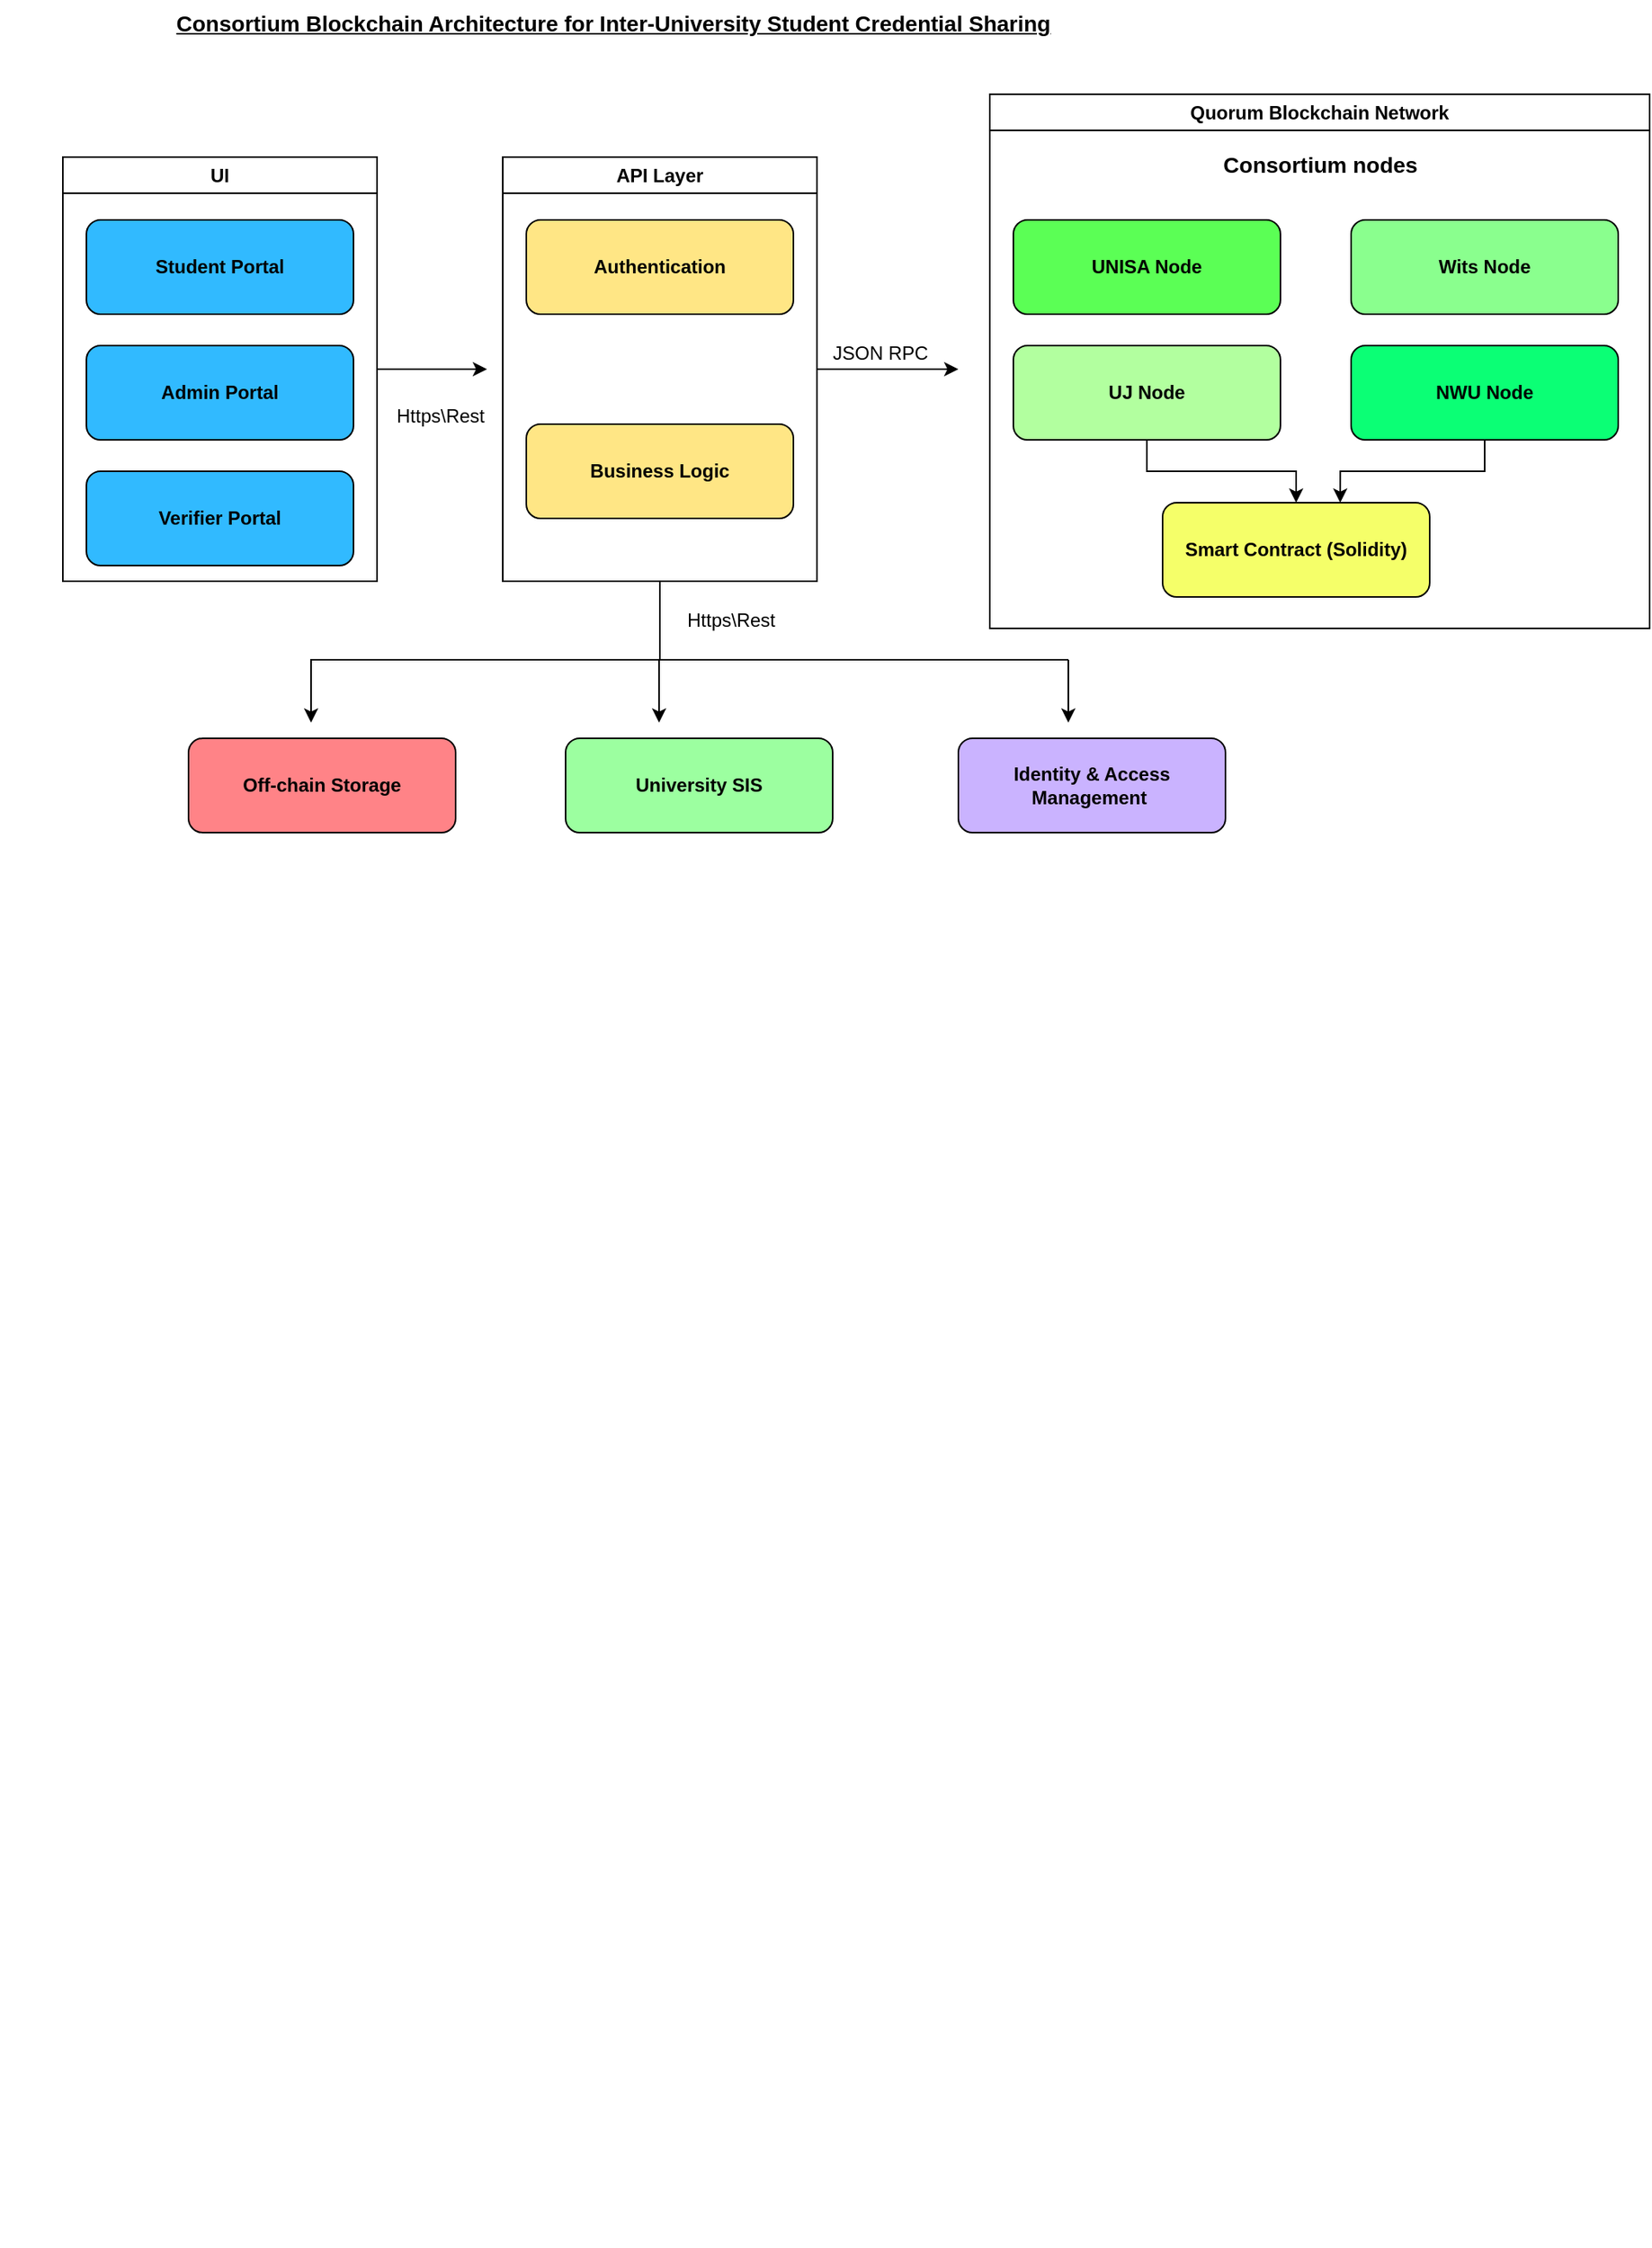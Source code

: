 <mxfile version="27.0.8">
  <diagram name="Page-1" id="Q1UT3eqjXwDRcwdoq2Dm">
    <mxGraphModel dx="1025" dy="1517" grid="1" gridSize="10" guides="1" tooltips="1" connect="1" arrows="1" fold="1" page="1" pageScale="1" pageWidth="850" pageHeight="1100" math="0" shadow="0">
      <root>
        <mxCell id="0" />
        <mxCell id="1" parent="0" />
        <mxCell id="MQJrHR0N9U8W2xFcwFKc-1" value="&#xa;  &#xa;    &#xa;      &#xa;        &#xa;        &#xa;        &#xa;          &#xa;        &#xa;        &#xa;          &#xa;        &#xa;        &#xa;          &#xa;        &#xa;        &#xa;          &#xa;        &#xa;        &#xa;          &#xa;        &#xa;        &#xa;          &#xa;        &#xa;        &#xa;          &#xa;        &#xa;        &#xa;          &#xa;        &#xa;        &#xa;          &#xa;        &#xa;        &#xa;          &#xa;        &#xa;        &#xa;          &#xa;        &#xa;        &#xa;          &#xa;        &#xa;        &#xa;          &#xa;        &#xa;        &#xa;          &#xa;        &#xa;        &#xa;          &#xa;        &#xa;        &#xa;          &#xa;        &#xa;        &#xa;          &#xa;        &#xa;        &#xa;          &#xa;        &#xa;        &#xa;          &#xa;        &#xa;        &#xa;          &#xa;        &#xa;        &#xa;          &#xa;        &#xa;        &#xa;          &#xa;        &#xa;        &#xa;          &#xa;        &#xa;        &#xa;          &#xa;        &#xa;        &#xa;          &#xa;        &#xa;        &#xa;          &#xa;        &#xa;        &#xa;          &#xa;        &#xa;        &#xa;          &#xa;        &#xa;        &#xa;          &#xa;        &#xa;      &#xa;    &#xa;  &#xa;" style="text;whiteSpace=wrap;html=1;" vertex="1" parent="1">
          <mxGeometry width="30" height="1410" as="geometry" />
        </mxCell>
        <mxCell id="MQJrHR0N9U8W2xFcwFKc-13" style="edgeStyle=orthogonalEdgeStyle;rounded=0;orthogonalLoop=1;jettySize=auto;html=1;" edge="1" parent="1" source="MQJrHR0N9U8W2xFcwFKc-2">
          <mxGeometry relative="1" as="geometry">
            <mxPoint x="310" y="215" as="targetPoint" />
          </mxGeometry>
        </mxCell>
        <mxCell id="MQJrHR0N9U8W2xFcwFKc-2" value="UI" style="swimlane;whiteSpace=wrap;html=1;" vertex="1" parent="1">
          <mxGeometry x="40" y="80" width="200" height="270" as="geometry" />
        </mxCell>
        <mxCell id="MQJrHR0N9U8W2xFcwFKc-3" value="&lt;b&gt;Student Portal&lt;/b&gt;" style="rounded=1;whiteSpace=wrap;html=1;fillColor=#31BAFF;" vertex="1" parent="MQJrHR0N9U8W2xFcwFKc-2">
          <mxGeometry x="15" y="40" width="170" height="60" as="geometry" />
        </mxCell>
        <mxCell id="MQJrHR0N9U8W2xFcwFKc-4" value="&lt;b&gt;Admin Portal&lt;/b&gt;" style="rounded=1;whiteSpace=wrap;html=1;fillColor=#31BAFF;" vertex="1" parent="MQJrHR0N9U8W2xFcwFKc-2">
          <mxGeometry x="15" y="120" width="170" height="60" as="geometry" />
        </mxCell>
        <mxCell id="MQJrHR0N9U8W2xFcwFKc-6" value="&lt;b&gt;Verifier Portal&lt;/b&gt;" style="rounded=1;whiteSpace=wrap;html=1;fillColor=#31BAFF;" vertex="1" parent="MQJrHR0N9U8W2xFcwFKc-2">
          <mxGeometry x="15" y="200" width="170" height="60" as="geometry" />
        </mxCell>
        <mxCell id="MQJrHR0N9U8W2xFcwFKc-35" style="edgeStyle=orthogonalEdgeStyle;rounded=0;orthogonalLoop=1;jettySize=auto;html=1;" edge="1" parent="1" source="MQJrHR0N9U8W2xFcwFKc-7">
          <mxGeometry relative="1" as="geometry">
            <mxPoint x="610" y="215" as="targetPoint" />
          </mxGeometry>
        </mxCell>
        <mxCell id="MQJrHR0N9U8W2xFcwFKc-7" value="API Layer" style="swimlane;whiteSpace=wrap;html=1;" vertex="1" parent="1">
          <mxGeometry x="320" y="80" width="200" height="270" as="geometry" />
        </mxCell>
        <mxCell id="MQJrHR0N9U8W2xFcwFKc-8" value="&lt;b&gt;Authentication&lt;/b&gt;" style="rounded=1;whiteSpace=wrap;html=1;fillColor=#FFE685;" vertex="1" parent="MQJrHR0N9U8W2xFcwFKc-7">
          <mxGeometry x="15" y="40" width="170" height="60" as="geometry" />
        </mxCell>
        <mxCell id="MQJrHR0N9U8W2xFcwFKc-9" value="&lt;b&gt;Business Logic&lt;/b&gt;" style="rounded=1;whiteSpace=wrap;html=1;fillColor=#FFE685;" vertex="1" parent="MQJrHR0N9U8W2xFcwFKc-7">
          <mxGeometry x="15" y="170" width="170" height="60" as="geometry" />
        </mxCell>
        <mxCell id="MQJrHR0N9U8W2xFcwFKc-14" value="Quorum Blockchain Network" style="swimlane;whiteSpace=wrap;html=1;" vertex="1" parent="1">
          <mxGeometry x="630" y="40" width="420" height="340" as="geometry" />
        </mxCell>
        <mxCell id="MQJrHR0N9U8W2xFcwFKc-15" value="&lt;b&gt;UNISA Node&lt;/b&gt;" style="rounded=1;whiteSpace=wrap;html=1;fillColor=#5BFF55;" vertex="1" parent="MQJrHR0N9U8W2xFcwFKc-14">
          <mxGeometry x="15" y="80" width="170" height="60" as="geometry" />
        </mxCell>
        <mxCell id="MQJrHR0N9U8W2xFcwFKc-26" style="edgeStyle=orthogonalEdgeStyle;rounded=0;orthogonalLoop=1;jettySize=auto;html=1;" edge="1" parent="MQJrHR0N9U8W2xFcwFKc-14" source="MQJrHR0N9U8W2xFcwFKc-16" target="MQJrHR0N9U8W2xFcwFKc-25">
          <mxGeometry relative="1" as="geometry" />
        </mxCell>
        <mxCell id="MQJrHR0N9U8W2xFcwFKc-16" value="&lt;b&gt;UJ Node&lt;/b&gt;" style="rounded=1;whiteSpace=wrap;html=1;fillColor=#B2FF9F;" vertex="1" parent="MQJrHR0N9U8W2xFcwFKc-14">
          <mxGeometry x="15" y="160" width="170" height="60" as="geometry" />
        </mxCell>
        <mxCell id="MQJrHR0N9U8W2xFcwFKc-20" value="&lt;b&gt;Wits Node&lt;/b&gt;" style="rounded=1;whiteSpace=wrap;html=1;fillColor=#8AFF8E;" vertex="1" parent="MQJrHR0N9U8W2xFcwFKc-14">
          <mxGeometry x="230" y="80" width="170" height="60" as="geometry" />
        </mxCell>
        <mxCell id="MQJrHR0N9U8W2xFcwFKc-21" value="&lt;b&gt;NWU Node&lt;/b&gt;" style="rounded=1;whiteSpace=wrap;html=1;fillColor=#0BFF75;" vertex="1" parent="MQJrHR0N9U8W2xFcwFKc-14">
          <mxGeometry x="230" y="160" width="170" height="60" as="geometry" />
        </mxCell>
        <mxCell id="MQJrHR0N9U8W2xFcwFKc-22" value="&lt;b&gt;&lt;font style=&quot;font-size: 14px;&quot;&gt;Consortium nodes&lt;/font&gt;&lt;/b&gt;" style="text;html=1;align=center;verticalAlign=middle;resizable=0;points=[];autosize=1;strokeColor=none;fillColor=none;" vertex="1" parent="MQJrHR0N9U8W2xFcwFKc-14">
          <mxGeometry x="135" y="30" width="150" height="30" as="geometry" />
        </mxCell>
        <mxCell id="MQJrHR0N9U8W2xFcwFKc-25" value="&lt;b&gt;Smart Contract (Solidity)&lt;/b&gt;" style="rounded=1;whiteSpace=wrap;html=1;fillColor=#F5FF69;" vertex="1" parent="MQJrHR0N9U8W2xFcwFKc-14">
          <mxGeometry x="110" y="260" width="170" height="60" as="geometry" />
        </mxCell>
        <mxCell id="MQJrHR0N9U8W2xFcwFKc-27" style="edgeStyle=orthogonalEdgeStyle;rounded=0;orthogonalLoop=1;jettySize=auto;html=1;entryX=0.665;entryY=0;entryDx=0;entryDy=0;entryPerimeter=0;" edge="1" parent="MQJrHR0N9U8W2xFcwFKc-14" source="MQJrHR0N9U8W2xFcwFKc-21" target="MQJrHR0N9U8W2xFcwFKc-25">
          <mxGeometry relative="1" as="geometry" />
        </mxCell>
        <mxCell id="MQJrHR0N9U8W2xFcwFKc-28" value="&lt;b&gt;Off-chain Storage&lt;/b&gt;" style="rounded=1;whiteSpace=wrap;html=1;fillColor=#FF8387;" vertex="1" parent="1">
          <mxGeometry x="120" y="450" width="170" height="60" as="geometry" />
        </mxCell>
        <mxCell id="MQJrHR0N9U8W2xFcwFKc-29" value="&lt;b&gt;Identity &amp;amp; Access Management&amp;nbsp;&lt;/b&gt;" style="rounded=1;whiteSpace=wrap;html=1;fillColor=#CAB3FF;" vertex="1" parent="1">
          <mxGeometry x="610" y="450" width="170" height="60" as="geometry" />
        </mxCell>
        <mxCell id="MQJrHR0N9U8W2xFcwFKc-30" value="&lt;b&gt;University SIS&lt;/b&gt;" style="rounded=1;whiteSpace=wrap;html=1;fillColor=#9CFFA0;" vertex="1" parent="1">
          <mxGeometry x="360" y="450" width="170" height="60" as="geometry" />
        </mxCell>
        <mxCell id="MQJrHR0N9U8W2xFcwFKc-31" style="edgeStyle=orthogonalEdgeStyle;rounded=0;orthogonalLoop=1;jettySize=auto;html=1;" edge="1" parent="1" source="MQJrHR0N9U8W2xFcwFKc-7">
          <mxGeometry relative="1" as="geometry">
            <mxPoint x="198" y="440" as="targetPoint" />
            <Array as="points">
              <mxPoint x="420" y="400" />
              <mxPoint x="198" y="400" />
            </Array>
          </mxGeometry>
        </mxCell>
        <mxCell id="MQJrHR0N9U8W2xFcwFKc-32" value="" style="endArrow=classic;html=1;rounded=0;" edge="1" parent="1">
          <mxGeometry width="50" height="50" relative="1" as="geometry">
            <mxPoint x="419.5" y="400" as="sourcePoint" />
            <mxPoint x="419.5" y="440" as="targetPoint" />
          </mxGeometry>
        </mxCell>
        <mxCell id="MQJrHR0N9U8W2xFcwFKc-33" value="" style="endArrow=classic;html=1;rounded=0;" edge="1" parent="1">
          <mxGeometry width="50" height="50" relative="1" as="geometry">
            <mxPoint x="680" y="400" as="sourcePoint" />
            <mxPoint x="680" y="440" as="targetPoint" />
          </mxGeometry>
        </mxCell>
        <mxCell id="MQJrHR0N9U8W2xFcwFKc-34" value="" style="endArrow=none;html=1;rounded=0;" edge="1" parent="1">
          <mxGeometry width="50" height="50" relative="1" as="geometry">
            <mxPoint x="420" y="400" as="sourcePoint" />
            <mxPoint x="680" y="400" as="targetPoint" />
          </mxGeometry>
        </mxCell>
        <mxCell id="MQJrHR0N9U8W2xFcwFKc-36" value="JSON RPC" style="text;html=1;align=center;verticalAlign=middle;resizable=0;points=[];autosize=1;strokeColor=none;fillColor=none;" vertex="1" parent="1">
          <mxGeometry x="520" y="190" width="80" height="30" as="geometry" />
        </mxCell>
        <mxCell id="MQJrHR0N9U8W2xFcwFKc-37" value="Https\Rest" style="text;html=1;align=center;verticalAlign=middle;resizable=0;points=[];autosize=1;strokeColor=none;fillColor=none;" vertex="1" parent="1">
          <mxGeometry x="425" y="360" width="80" height="30" as="geometry" />
        </mxCell>
        <mxCell id="MQJrHR0N9U8W2xFcwFKc-38" value="Https\Rest" style="text;html=1;align=center;verticalAlign=middle;resizable=0;points=[];autosize=1;strokeColor=none;fillColor=none;" vertex="1" parent="1">
          <mxGeometry x="240" y="230" width="80" height="30" as="geometry" />
        </mxCell>
        <mxCell id="MQJrHR0N9U8W2xFcwFKc-39" value="&lt;b&gt;&lt;u&gt;&lt;font style=&quot;font-size: 14px;&quot;&gt;Consortium Blockchain Architecture for Inter-University Student Credential Sharing&lt;/font&gt;&lt;/u&gt;&lt;/b&gt;" style="text;html=1;align=center;verticalAlign=middle;resizable=0;points=[];autosize=1;strokeColor=none;fillColor=none;" vertex="1" parent="1">
          <mxGeometry x="100" y="-20" width="580" height="30" as="geometry" />
        </mxCell>
      </root>
    </mxGraphModel>
  </diagram>
</mxfile>
